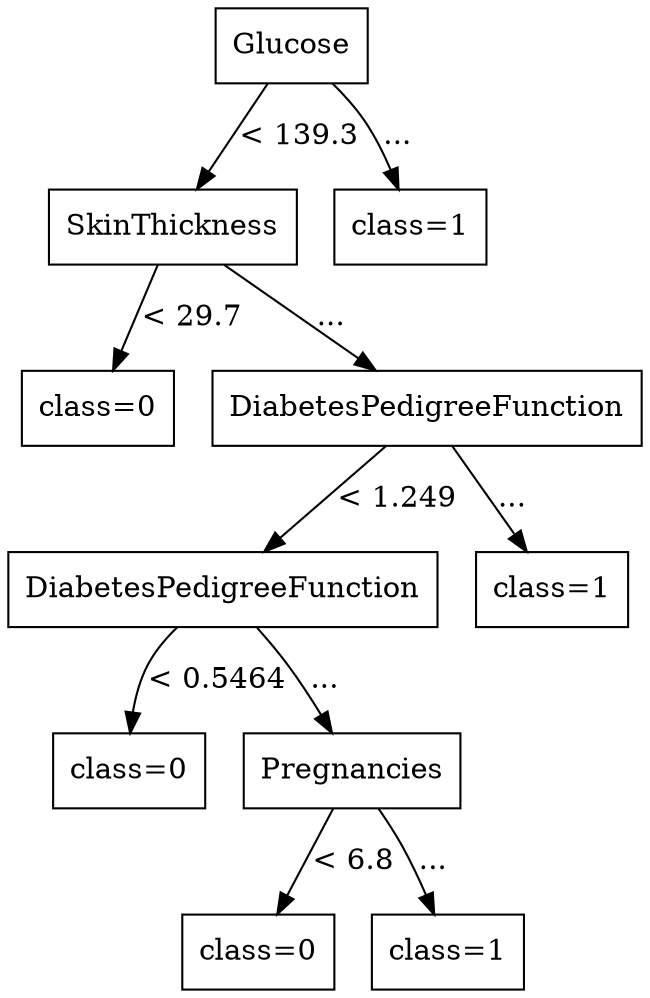 digraph G {
node [shape=box];
node [style=filled, fillcolor=white];

0 [label="Glucose"];

1 [label="SkinThickness"];
10 [label="class=1"];

0 -> 1 [label="< 139.3"];
0 -> 10 [label="..."];

2 [label="class=0"];
3 [label="DiabetesPedigreeFunction"];

1 -> 2 [label="< 29.7"];
1 -> 3 [label="..."];

4 [label="DiabetesPedigreeFunction"];
9 [label="class=1"];

3 -> 4 [label="< 1.249"];
3 -> 9 [label="..."];

5 [label="class=0"];
6 [label="Pregnancies"];

4 -> 5 [label="< 0.5464"];
4 -> 6 [label="..."];

7 [label="class=0"];
8 [label="class=1"];

6 -> 7 [label="< 6.8"];
6 -> 8 [label="..."];

}